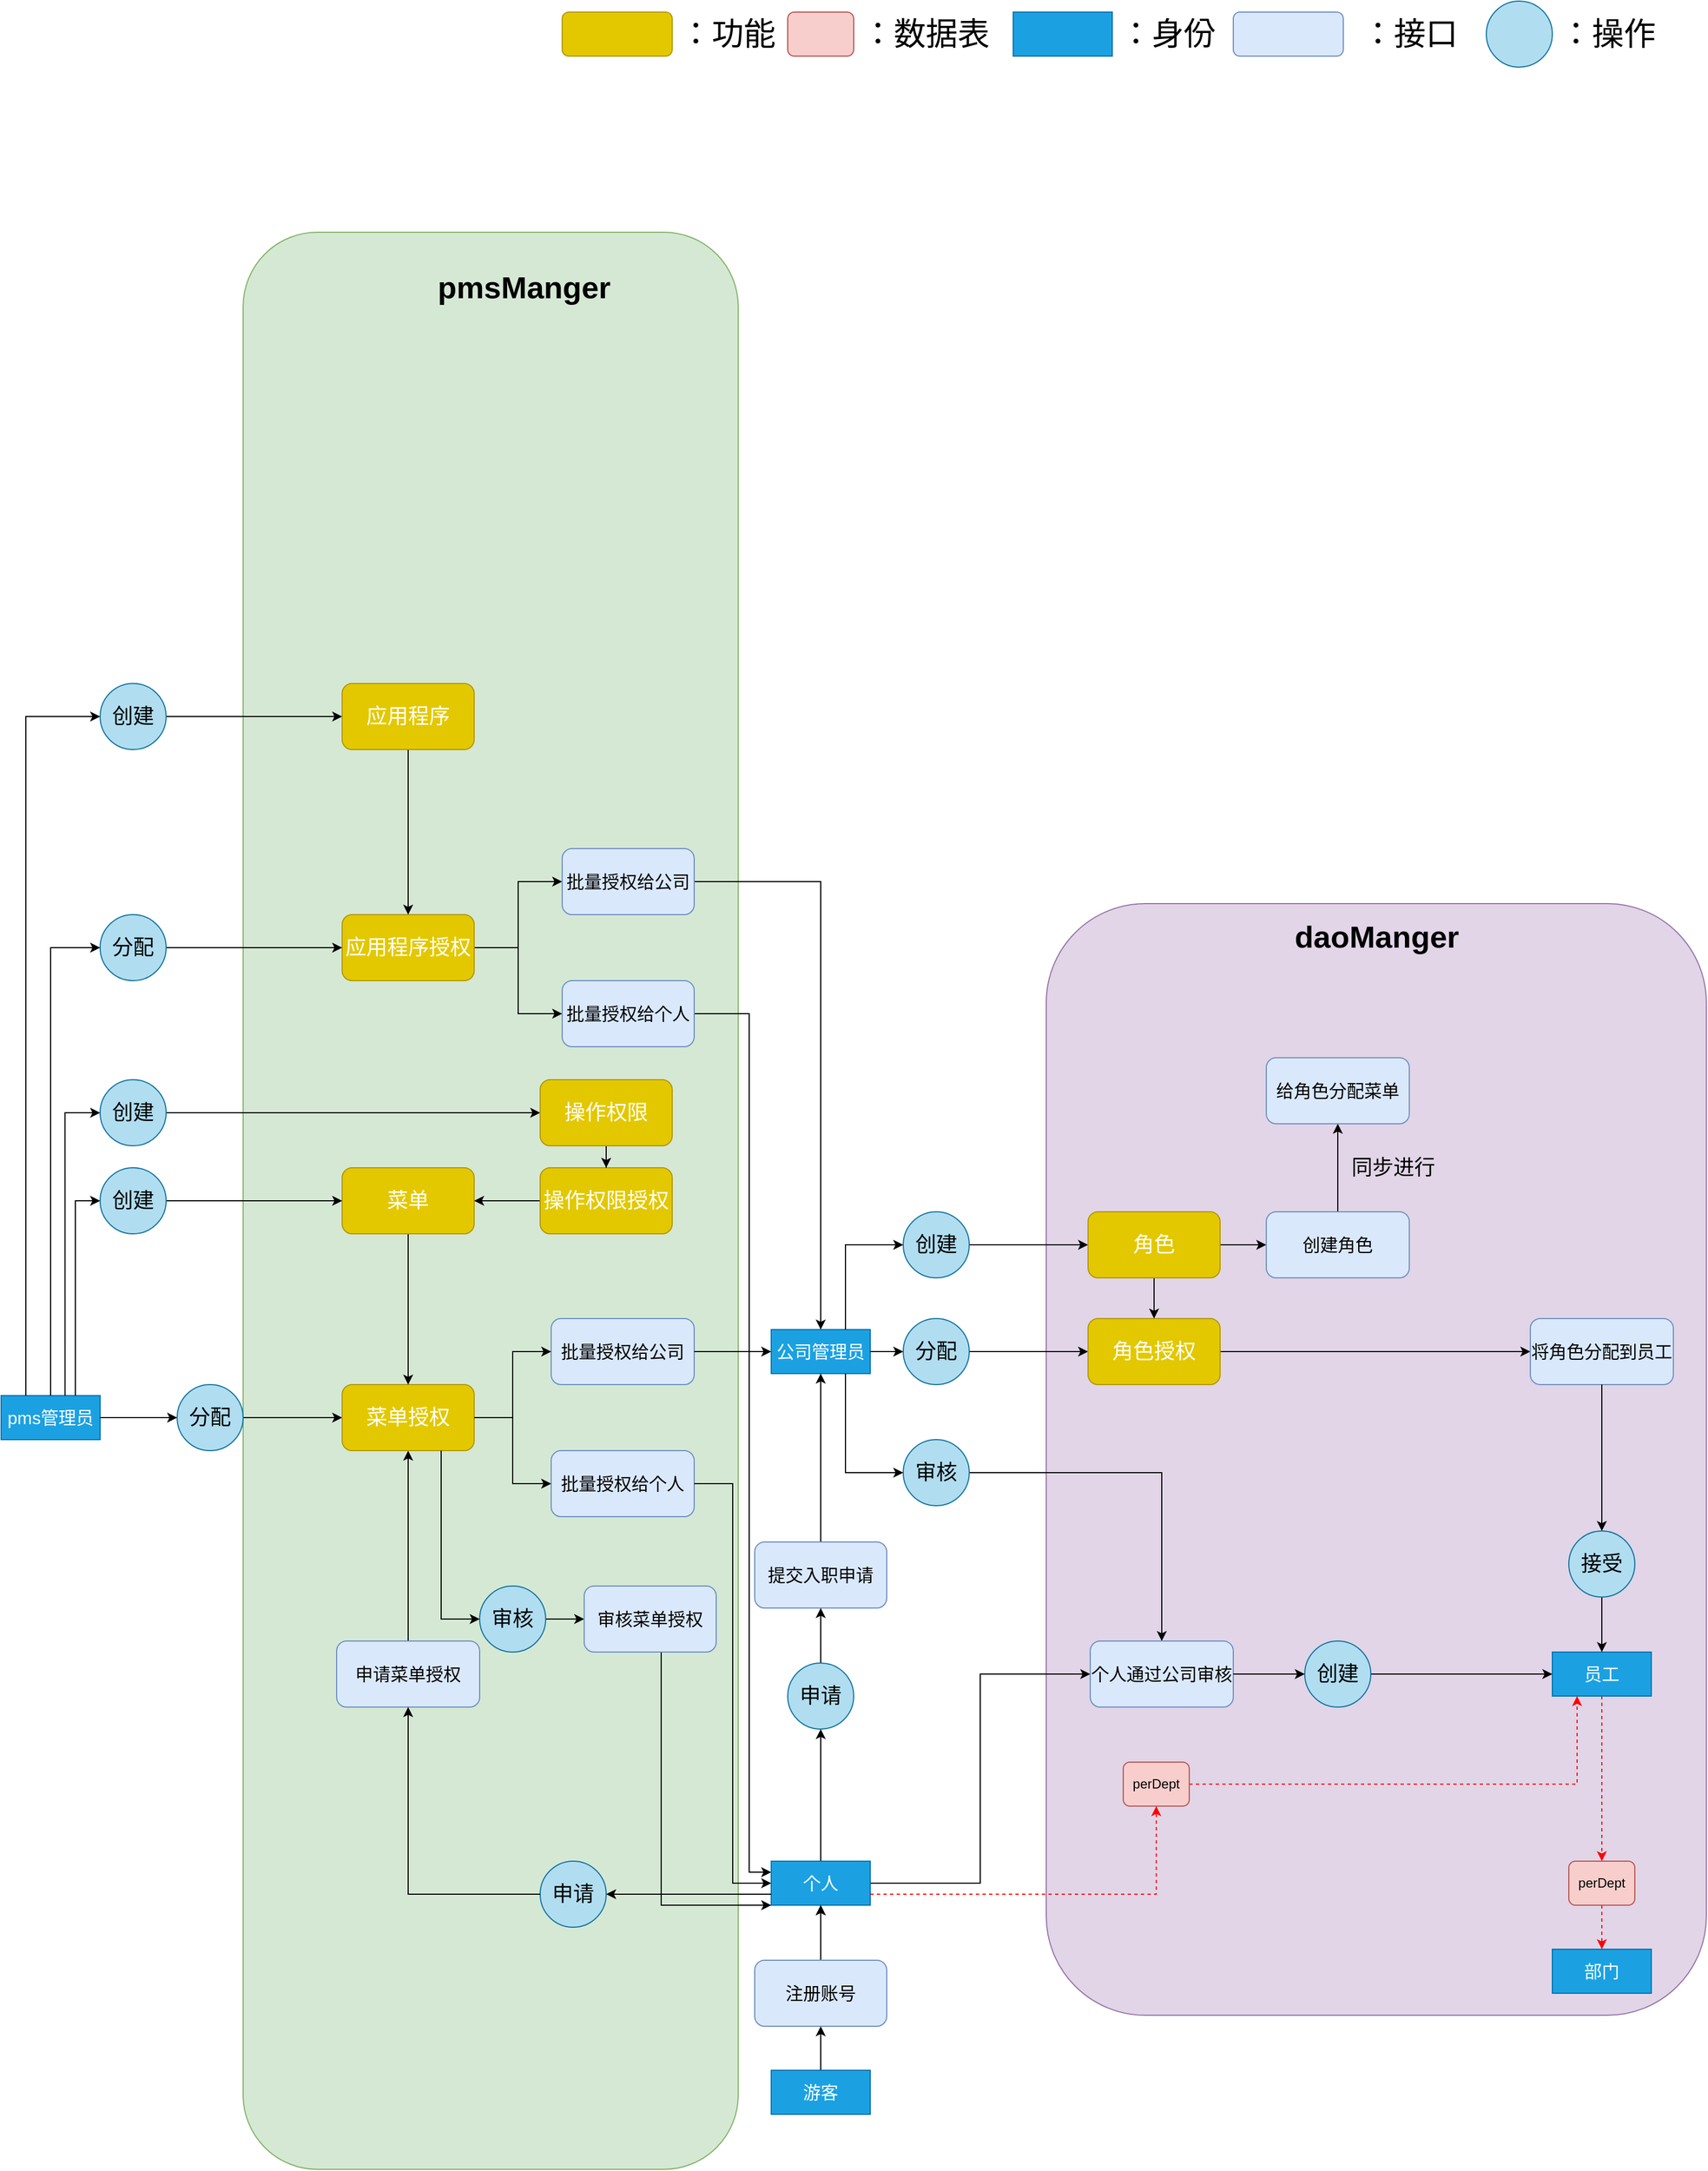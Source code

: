 <mxfile version="13.10.4" type="github">
  <diagram id="_MdPJXMUM5btHRQAGYGh" name="Page-1">
    <mxGraphModel dx="2031" dy="1089" grid="1" gridSize="10" guides="1" tooltips="1" connect="1" arrows="1" fold="1" page="1" pageScale="1" pageWidth="827" pageHeight="1169" math="0" shadow="0">
      <root>
        <mxCell id="0" />
        <mxCell id="1" parent="0" />
        <mxCell id="DmcnZ55ONcvd7yemU4Nu-13" value="" style="rounded=1;whiteSpace=wrap;html=1;fillColor=#d5e8d4;strokeColor=#82b366;" parent="1" vertex="1">
          <mxGeometry x="330" y="240" width="450" height="1760" as="geometry" />
        </mxCell>
        <mxCell id="DmcnZ55ONcvd7yemU4Nu-20" value="" style="rounded=1;whiteSpace=wrap;html=1;fillColor=#e1d5e7;strokeColor=#9673a6;" parent="1" vertex="1">
          <mxGeometry x="1060" y="850" width="600" height="1010" as="geometry" />
        </mxCell>
        <mxCell id="DmcnZ55ONcvd7yemU4Nu-29" style="edgeStyle=orthogonalEdgeStyle;rounded=0;orthogonalLoop=1;jettySize=auto;html=1;entryX=0;entryY=0.5;entryDx=0;entryDy=0;" parent="1" source="uad5UDjP6NRfQoBp32tB-98" target="uad5UDjP6NRfQoBp32tB-67" edge="1">
          <mxGeometry relative="1" as="geometry">
            <mxPoint x="1020" y="1257" as="targetPoint" />
          </mxGeometry>
        </mxCell>
        <mxCell id="uad5UDjP6NRfQoBp32tB-9" style="edgeStyle=orthogonalEdgeStyle;rounded=0;orthogonalLoop=1;jettySize=auto;html=1;entryX=0.5;entryY=0;entryDx=0;entryDy=0;exitX=1;exitY=0.5;exitDx=0;exitDy=0;" parent="1" source="uad5UDjP6NRfQoBp32tB-88" target="uad5UDjP6NRfQoBp32tB-8" edge="1">
          <mxGeometry relative="1" as="geometry">
            <mxPoint x="1030" y="1430" as="sourcePoint" />
            <Array as="points">
              <mxPoint x="1165" y="1367" />
            </Array>
          </mxGeometry>
        </mxCell>
        <mxCell id="uad5UDjP6NRfQoBp32tB-95" style="edgeStyle=orthogonalEdgeStyle;rounded=0;orthogonalLoop=1;jettySize=auto;html=1;entryX=0;entryY=0.5;entryDx=0;entryDy=0;strokeColor=#000000;strokeWidth=1;exitX=1;exitY=0.5;exitDx=0;exitDy=0;" parent="1" source="uad5UDjP6NRfQoBp32tB-96" target="uad5UDjP6NRfQoBp32tB-94" edge="1">
          <mxGeometry relative="1" as="geometry" />
        </mxCell>
        <mxCell id="DmcnZ55ONcvd7yemU4Nu-24" value="&lt;font style=&quot;font-size: 16px&quot;&gt;公司管理员&lt;/font&gt;" style="rounded=0;whiteSpace=wrap;html=1;fillColor=#1ba1e2;strokeColor=#006EAF;fontColor=#ffffff;" parent="1" vertex="1">
          <mxGeometry x="810" y="1237" width="90" height="40" as="geometry" />
        </mxCell>
        <mxCell id="DmcnZ55ONcvd7yemU4Nu-33" style="edgeStyle=orthogonalEdgeStyle;rounded=0;orthogonalLoop=1;jettySize=auto;html=1;entryX=0;entryY=0.5;entryDx=0;entryDy=0;" parent="1" source="DmcnZ55ONcvd7yemU4Nu-30" target="DmcnZ55ONcvd7yemU4Nu-31" edge="1">
          <mxGeometry relative="1" as="geometry" />
        </mxCell>
        <mxCell id="DmcnZ55ONcvd7yemU4Nu-34" style="edgeStyle=orthogonalEdgeStyle;rounded=0;orthogonalLoop=1;jettySize=auto;html=1;entryX=0;entryY=0.5;entryDx=0;entryDy=0;" parent="1" source="DmcnZ55ONcvd7yemU4Nu-30" target="DmcnZ55ONcvd7yemU4Nu-32" edge="1">
          <mxGeometry relative="1" as="geometry" />
        </mxCell>
        <mxCell id="DmcnZ55ONcvd7yemU4Nu-30" value="&lt;font style=&quot;font-size: 19px&quot;&gt;应用程序授权&lt;/font&gt;" style="rounded=1;whiteSpace=wrap;html=1;fillColor=#e3c800;strokeColor=#B09500;fontColor=#ffffff;" parent="1" vertex="1">
          <mxGeometry x="420" y="860" width="120" height="60" as="geometry" />
        </mxCell>
        <mxCell id="DmcnZ55ONcvd7yemU4Nu-36" style="edgeStyle=orthogonalEdgeStyle;rounded=0;orthogonalLoop=1;jettySize=auto;html=1;" parent="1" source="DmcnZ55ONcvd7yemU4Nu-31" target="DmcnZ55ONcvd7yemU4Nu-24" edge="1">
          <mxGeometry relative="1" as="geometry" />
        </mxCell>
        <mxCell id="DmcnZ55ONcvd7yemU4Nu-31" value="&lt;font style=&quot;font-size: 16px&quot;&gt;批量授权给公司&lt;/font&gt;" style="rounded=1;whiteSpace=wrap;html=1;fillColor=#dae8fc;strokeColor=#6c8ebf;" parent="1" vertex="1">
          <mxGeometry x="620" y="800" width="120" height="60" as="geometry" />
        </mxCell>
        <mxCell id="uad5UDjP6NRfQoBp32tB-23" style="edgeStyle=orthogonalEdgeStyle;rounded=0;orthogonalLoop=1;jettySize=auto;html=1;entryX=0;entryY=0.25;entryDx=0;entryDy=0;" parent="1" source="DmcnZ55ONcvd7yemU4Nu-32" target="DmcnZ55ONcvd7yemU4Nu-38" edge="1">
          <mxGeometry relative="1" as="geometry">
            <Array as="points">
              <mxPoint x="790" y="950" />
              <mxPoint x="790" y="1730" />
            </Array>
          </mxGeometry>
        </mxCell>
        <mxCell id="DmcnZ55ONcvd7yemU4Nu-32" value="&lt;font style=&quot;font-size: 16px&quot;&gt;批量授权给个人&lt;/font&gt;" style="rounded=1;whiteSpace=wrap;html=1;fillColor=#dae8fc;strokeColor=#6c8ebf;" parent="1" vertex="1">
          <mxGeometry x="620" y="920" width="120" height="60" as="geometry" />
        </mxCell>
        <mxCell id="DmcnZ55ONcvd7yemU4Nu-41" style="edgeStyle=orthogonalEdgeStyle;rounded=0;orthogonalLoop=1;jettySize=auto;html=1;entryX=0.5;entryY=1;entryDx=0;entryDy=0;" parent="1" source="DmcnZ55ONcvd7yemU4Nu-38" target="uad5UDjP6NRfQoBp32tB-85" edge="1">
          <mxGeometry relative="1" as="geometry" />
        </mxCell>
        <mxCell id="uad5UDjP6NRfQoBp32tB-5" style="edgeStyle=orthogonalEdgeStyle;rounded=0;orthogonalLoop=1;jettySize=auto;html=1;entryX=0;entryY=0.5;entryDx=0;entryDy=0;" parent="1" source="DmcnZ55ONcvd7yemU4Nu-38" target="uad5UDjP6NRfQoBp32tB-8" edge="1">
          <mxGeometry relative="1" as="geometry">
            <mxPoint x="1000.0" y="1640" as="targetPoint" />
          </mxGeometry>
        </mxCell>
        <mxCell id="uad5UDjP6NRfQoBp32tB-19" style="edgeStyle=orthogonalEdgeStyle;rounded=0;orthogonalLoop=1;jettySize=auto;html=1;strokeColor=#FF0000;entryX=0.25;entryY=1;entryDx=0;entryDy=0;dashed=1;" parent="1" source="uad5UDjP6NRfQoBp32tB-18" target="DmcnZ55ONcvd7yemU4Nu-43" edge="1">
          <mxGeometry relative="1" as="geometry">
            <Array as="points">
              <mxPoint x="1543" y="1650" />
            </Array>
          </mxGeometry>
        </mxCell>
        <mxCell id="MA6erzZApKxftKBtgA_D-1" style="edgeStyle=orthogonalEdgeStyle;rounded=0;orthogonalLoop=1;jettySize=auto;html=1;exitX=0.5;exitY=0;exitDx=0;exitDy=0;strokeColor=#000000;strokeWidth=1;entryX=0.5;entryY=1;entryDx=0;entryDy=0;" edge="1" parent="1" source="MA6erzZApKxftKBtgA_D-5" target="DmcnZ55ONcvd7yemU4Nu-1">
          <mxGeometry relative="1" as="geometry">
            <mxPoint x="470" y="1740" as="targetPoint" />
          </mxGeometry>
        </mxCell>
        <mxCell id="DmcnZ55ONcvd7yemU4Nu-38" value="&lt;font style=&quot;font-size: 16px&quot;&gt;个人&lt;/font&gt;" style="rounded=0;whiteSpace=wrap;html=1;fillColor=#1ba1e2;strokeColor=#006EAF;fontColor=#ffffff;" parent="1" vertex="1">
          <mxGeometry x="810" y="1720" width="90" height="40" as="geometry" />
        </mxCell>
        <mxCell id="DmcnZ55ONcvd7yemU4Nu-42" style="edgeStyle=orthogonalEdgeStyle;rounded=0;orthogonalLoop=1;jettySize=auto;html=1;entryX=0.5;entryY=1;entryDx=0;entryDy=0;" parent="1" source="DmcnZ55ONcvd7yemU4Nu-40" target="DmcnZ55ONcvd7yemU4Nu-24" edge="1">
          <mxGeometry relative="1" as="geometry" />
        </mxCell>
        <mxCell id="DmcnZ55ONcvd7yemU4Nu-40" value="&lt;font style=&quot;font-size: 16px&quot;&gt;提交入职申请&lt;/font&gt;" style="rounded=1;whiteSpace=wrap;html=1;fillColor=#dae8fc;strokeColor=#6c8ebf;" parent="1" vertex="1">
          <mxGeometry x="795" y="1430" width="120" height="60" as="geometry" />
        </mxCell>
        <mxCell id="uad5UDjP6NRfQoBp32tB-15" style="edgeStyle=orthogonalEdgeStyle;rounded=0;orthogonalLoop=1;jettySize=auto;html=1;strokeColor=#FF0000;entryX=0.5;entryY=0;entryDx=0;entryDy=0;dashed=1;" parent="1" source="DmcnZ55ONcvd7yemU4Nu-43" target="uad5UDjP6NRfQoBp32tB-17" edge="1">
          <mxGeometry relative="1" as="geometry">
            <mxPoint x="1355" y="1710" as="targetPoint" />
          </mxGeometry>
        </mxCell>
        <mxCell id="DmcnZ55ONcvd7yemU4Nu-43" value="&lt;font style=&quot;font-size: 16px&quot;&gt;员工&lt;/font&gt;" style="rounded=0;whiteSpace=wrap;html=1;fillColor=#1ba1e2;strokeColor=#006EAF;fontColor=#ffffff;" parent="1" vertex="1">
          <mxGeometry x="1520" y="1530" width="90" height="40" as="geometry" />
        </mxCell>
        <mxCell id="uad5UDjP6NRfQoBp32tB-2" style="edgeStyle=orthogonalEdgeStyle;rounded=0;orthogonalLoop=1;jettySize=auto;html=1;entryX=0;entryY=0.5;entryDx=0;entryDy=0;exitX=1;exitY=0.5;exitDx=0;exitDy=0;" parent="1" source="uad5UDjP6NRfQoBp32tB-60" target="DmcnZ55ONcvd7yemU4Nu-30" edge="1">
          <mxGeometry relative="1" as="geometry" />
        </mxCell>
        <mxCell id="uad5UDjP6NRfQoBp32tB-3" style="edgeStyle=orthogonalEdgeStyle;rounded=0;orthogonalLoop=1;jettySize=auto;html=1;entryX=0;entryY=0.5;entryDx=0;entryDy=0;" parent="1" source="uad5UDjP6NRfQoBp32tB-70" target="DmcnZ55ONcvd7yemU4Nu-1" edge="1">
          <mxGeometry relative="1" as="geometry" />
        </mxCell>
        <mxCell id="uad5UDjP6NRfQoBp32tB-78" style="edgeStyle=orthogonalEdgeStyle;rounded=0;orthogonalLoop=1;jettySize=auto;html=1;exitX=1;exitY=0.5;exitDx=0;exitDy=0;entryX=0;entryY=0.5;entryDx=0;entryDy=0;strokeColor=#000000;strokeWidth=1;" parent="1" source="uad5UDjP6NRfQoBp32tB-82" target="uad5UDjP6NRfQoBp32tB-57" edge="1">
          <mxGeometry relative="1" as="geometry" />
        </mxCell>
        <mxCell id="uad5UDjP6NRfQoBp32tB-1" value="&lt;span style=&quot;font-size: 16px&quot;&gt;pms管理员&lt;/span&gt;" style="rounded=0;whiteSpace=wrap;html=1;fillColor=#1ba1e2;strokeColor=#006EAF;fontColor=#ffffff;" parent="1" vertex="1">
          <mxGeometry x="110" y="1297" width="90" height="40" as="geometry" />
        </mxCell>
        <mxCell id="uad5UDjP6NRfQoBp32tB-10" style="edgeStyle=orthogonalEdgeStyle;rounded=0;orthogonalLoop=1;jettySize=auto;html=1;entryX=0;entryY=0.5;entryDx=0;entryDy=0;" parent="1" source="uad5UDjP6NRfQoBp32tB-103" target="DmcnZ55ONcvd7yemU4Nu-43" edge="1">
          <mxGeometry relative="1" as="geometry" />
        </mxCell>
        <mxCell id="uad5UDjP6NRfQoBp32tB-8" value="&lt;font style=&quot;font-size: 16px&quot;&gt;个人通过公司审核&lt;/font&gt;" style="rounded=1;whiteSpace=wrap;html=1;fillColor=#dae8fc;strokeColor=#6c8ebf;" parent="1" vertex="1">
          <mxGeometry x="1100" y="1520" width="130" height="60" as="geometry" />
        </mxCell>
        <mxCell id="DmcnZ55ONcvd7yemU4Nu-17" value="&lt;font style=&quot;font-size: 19px&quot;&gt;同步进行&lt;/font&gt;" style="text;html=1;align=center;verticalAlign=middle;resizable=0;points=[];autosize=1;" parent="1" vertex="1">
          <mxGeometry x="1330" y="1080" width="90" height="20" as="geometry" />
        </mxCell>
        <mxCell id="uad5UDjP6NRfQoBp32tB-12" value="&lt;font style=&quot;font-size: 16px&quot;&gt;部门&lt;/font&gt;" style="rounded=0;whiteSpace=wrap;html=1;fillColor=#1ba1e2;strokeColor=#006EAF;fontColor=#ffffff;" parent="1" vertex="1">
          <mxGeometry x="1520" y="1800" width="90" height="40" as="geometry" />
        </mxCell>
        <mxCell id="uad5UDjP6NRfQoBp32tB-44" style="edgeStyle=orthogonalEdgeStyle;rounded=0;orthogonalLoop=1;jettySize=auto;html=1;exitX=0.5;exitY=1;exitDx=0;exitDy=0;strokeWidth=1;strokeColor=#FF0000;dashed=1;" parent="1" source="uad5UDjP6NRfQoBp32tB-17" target="uad5UDjP6NRfQoBp32tB-12" edge="1">
          <mxGeometry relative="1" as="geometry" />
        </mxCell>
        <mxCell id="uad5UDjP6NRfQoBp32tB-17" value="perDept" style="rounded=1;whiteSpace=wrap;html=1;fillColor=#f8cecc;strokeColor=#b85450;" parent="1" vertex="1">
          <mxGeometry x="1535" y="1720" width="60" height="40" as="geometry" />
        </mxCell>
        <mxCell id="MA6erzZApKxftKBtgA_D-7" style="edgeStyle=orthogonalEdgeStyle;rounded=0;orthogonalLoop=1;jettySize=auto;html=1;exitX=0.5;exitY=1;exitDx=0;exitDy=0;strokeColor=#000000;strokeWidth=1;entryX=0;entryY=1;entryDx=0;entryDy=0;" edge="1" parent="1" source="MA6erzZApKxftKBtgA_D-11" target="DmcnZ55ONcvd7yemU4Nu-38">
          <mxGeometry relative="1" as="geometry">
            <mxPoint x="810" y="1750" as="targetPoint" />
            <Array as="points">
              <mxPoint x="650" y="1530" />
              <mxPoint x="650" y="1500" />
              <mxPoint x="710" y="1500" />
              <mxPoint x="710" y="1760" />
            </Array>
          </mxGeometry>
        </mxCell>
        <mxCell id="DmcnZ55ONcvd7yemU4Nu-1" value="&lt;font style=&quot;font-size: 19px&quot;&gt;菜单授权&lt;/font&gt;" style="rounded=1;whiteSpace=wrap;html=1;fillColor=#e3c800;strokeColor=#B09500;fontColor=#ffffff;" parent="1" vertex="1">
          <mxGeometry x="420" y="1287" width="120" height="60" as="geometry" />
        </mxCell>
        <mxCell id="DmcnZ55ONcvd7yemU4Nu-5" value="&lt;font style=&quot;font-size: 16px&quot;&gt;批量授权给公司&lt;/font&gt;" style="rounded=1;whiteSpace=wrap;html=1;fillColor=#dae8fc;strokeColor=#6c8ebf;" parent="1" vertex="1">
          <mxGeometry x="610" y="1227" width="130" height="60" as="geometry" />
        </mxCell>
        <mxCell id="DmcnZ55ONcvd7yemU4Nu-9" style="edgeStyle=orthogonalEdgeStyle;rounded=0;orthogonalLoop=1;jettySize=auto;html=1;entryX=0;entryY=0.5;entryDx=0;entryDy=0;" parent="1" source="DmcnZ55ONcvd7yemU4Nu-1" target="DmcnZ55ONcvd7yemU4Nu-5" edge="1">
          <mxGeometry x="410" y="1177" as="geometry" />
        </mxCell>
        <mxCell id="DmcnZ55ONcvd7yemU4Nu-8" value="&lt;font style=&quot;font-size: 16px&quot;&gt;批量授权给个人&lt;/font&gt;" style="rounded=1;whiteSpace=wrap;html=1;fillColor=#dae8fc;strokeColor=#6c8ebf;" parent="1" vertex="1">
          <mxGeometry x="610" y="1347" width="130" height="60" as="geometry" />
        </mxCell>
        <mxCell id="DmcnZ55ONcvd7yemU4Nu-10" style="edgeStyle=orthogonalEdgeStyle;rounded=0;orthogonalLoop=1;jettySize=auto;html=1;entryX=0;entryY=0.5;entryDx=0;entryDy=0;" parent="1" source="DmcnZ55ONcvd7yemU4Nu-1" target="DmcnZ55ONcvd7yemU4Nu-8" edge="1">
          <mxGeometry x="410" y="1177" as="geometry" />
        </mxCell>
        <mxCell id="DmcnZ55ONcvd7yemU4Nu-14" value="&lt;b&gt;&lt;font style=&quot;font-size: 28px&quot;&gt;pmsManger&lt;/font&gt;&lt;/b&gt;" style="text;html=1;align=center;verticalAlign=middle;resizable=0;points=[];autosize=1;" parent="1" vertex="1">
          <mxGeometry x="500" y="280" width="170" height="20" as="geometry" />
        </mxCell>
        <mxCell id="DmcnZ55ONcvd7yemU4Nu-39" style="edgeStyle=orthogonalEdgeStyle;rounded=0;orthogonalLoop=1;jettySize=auto;html=1;entryX=0;entryY=0.5;entryDx=0;entryDy=0;" parent="1" source="DmcnZ55ONcvd7yemU4Nu-8" target="DmcnZ55ONcvd7yemU4Nu-38" edge="1">
          <mxGeometry relative="1" as="geometry" />
        </mxCell>
        <mxCell id="DmcnZ55ONcvd7yemU4Nu-28" style="edgeStyle=orthogonalEdgeStyle;rounded=0;orthogonalLoop=1;jettySize=auto;html=1;entryX=0;entryY=0.5;entryDx=0;entryDy=0;" parent="1" source="DmcnZ55ONcvd7yemU4Nu-5" target="DmcnZ55ONcvd7yemU4Nu-24" edge="1">
          <mxGeometry relative="1" as="geometry" />
        </mxCell>
        <mxCell id="uad5UDjP6NRfQoBp32tB-26" value="" style="edgeStyle=orthogonalEdgeStyle;rounded=0;orthogonalLoop=1;jettySize=auto;html=1;" parent="1" source="uad5UDjP6NRfQoBp32tB-24" target="uad5UDjP6NRfQoBp32tB-25" edge="1">
          <mxGeometry relative="1" as="geometry" />
        </mxCell>
        <mxCell id="uad5UDjP6NRfQoBp32tB-24" value="&lt;font style=&quot;font-size: 16px&quot;&gt;游客&lt;/font&gt;" style="rounded=0;whiteSpace=wrap;html=1;fillColor=#1ba1e2;strokeColor=#006EAF;fontColor=#ffffff;" parent="1" vertex="1">
          <mxGeometry x="810" y="1910" width="90" height="40" as="geometry" />
        </mxCell>
        <mxCell id="uad5UDjP6NRfQoBp32tB-27" value="" style="edgeStyle=orthogonalEdgeStyle;rounded=0;orthogonalLoop=1;jettySize=auto;html=1;" parent="1" source="uad5UDjP6NRfQoBp32tB-25" target="DmcnZ55ONcvd7yemU4Nu-38" edge="1">
          <mxGeometry relative="1" as="geometry" />
        </mxCell>
        <mxCell id="uad5UDjP6NRfQoBp32tB-108" value="" style="edgeStyle=orthogonalEdgeStyle;rounded=0;orthogonalLoop=1;jettySize=auto;html=1;strokeColor=#000000;strokeWidth=1;" parent="1" source="uad5UDjP6NRfQoBp32tB-25" target="DmcnZ55ONcvd7yemU4Nu-38" edge="1">
          <mxGeometry relative="1" as="geometry" />
        </mxCell>
        <mxCell id="uad5UDjP6NRfQoBp32tB-25" value="&lt;font style=&quot;font-size: 16px&quot;&gt;注册账号&lt;/font&gt;" style="rounded=1;whiteSpace=wrap;html=1;fillColor=#dae8fc;strokeColor=#6c8ebf;" parent="1" vertex="1">
          <mxGeometry x="795" y="1810" width="120" height="60" as="geometry" />
        </mxCell>
        <mxCell id="uad5UDjP6NRfQoBp32tB-18" value="perDept" style="rounded=1;whiteSpace=wrap;html=1;fillColor=#f8cecc;strokeColor=#b85450;" parent="1" vertex="1">
          <mxGeometry x="1130" y="1630" width="60" height="40" as="geometry" />
        </mxCell>
        <mxCell id="uad5UDjP6NRfQoBp32tB-30" style="edgeStyle=orthogonalEdgeStyle;rounded=0;orthogonalLoop=1;jettySize=auto;html=1;exitX=1;exitY=0.75;exitDx=0;exitDy=0;strokeColor=#FF0000;dashed=1;" parent="1" source="DmcnZ55ONcvd7yemU4Nu-38" target="uad5UDjP6NRfQoBp32tB-18" edge="1">
          <mxGeometry relative="1" as="geometry">
            <mxPoint x="900.0" y="1650" as="sourcePoint" />
            <mxPoint x="1270.0" y="1650" as="targetPoint" />
            <Array as="points" />
          </mxGeometry>
        </mxCell>
        <mxCell id="uad5UDjP6NRfQoBp32tB-46" value="" style="rounded=0;whiteSpace=wrap;html=1;fillColor=#1ba1e2;strokeColor=#006EAF;fontColor=#ffffff;" parent="1" vertex="1">
          <mxGeometry x="1030" y="40" width="90" height="40" as="geometry" />
        </mxCell>
        <mxCell id="uad5UDjP6NRfQoBp32tB-47" value="&lt;font style=&quot;font-size: 29px&quot;&gt;：身份&lt;/font&gt;" style="text;html=1;align=center;verticalAlign=middle;resizable=0;points=[];autosize=1;" parent="1" vertex="1">
          <mxGeometry x="1120" y="45" width="100" height="30" as="geometry" />
        </mxCell>
        <mxCell id="uad5UDjP6NRfQoBp32tB-48" value="" style="rounded=1;whiteSpace=wrap;html=1;fillColor=#dae8fc;strokeColor=#6c8ebf;" parent="1" vertex="1">
          <mxGeometry x="1230" y="40" width="100" height="40" as="geometry" />
        </mxCell>
        <mxCell id="uad5UDjP6NRfQoBp32tB-50" value="&lt;font style=&quot;font-size: 29px&quot;&gt;：接口&lt;/font&gt;" style="text;html=1;align=center;verticalAlign=middle;resizable=0;points=[];autosize=1;" parent="1" vertex="1">
          <mxGeometry x="1340" y="45" width="100" height="30" as="geometry" />
        </mxCell>
        <mxCell id="uad5UDjP6NRfQoBp32tB-52" value="" style="rounded=1;whiteSpace=wrap;html=1;fillColor=#f8cecc;strokeColor=#b85450;" parent="1" vertex="1">
          <mxGeometry x="825" y="40" width="60" height="40" as="geometry" />
        </mxCell>
        <mxCell id="uad5UDjP6NRfQoBp32tB-54" value="&lt;font style=&quot;font-size: 29px&quot;&gt;：数据表&lt;/font&gt;" style="text;html=1;align=center;verticalAlign=middle;resizable=0;points=[];autosize=1;" parent="1" vertex="1">
          <mxGeometry x="885" y="45" width="130" height="30" as="geometry" />
        </mxCell>
        <mxCell id="uad5UDjP6NRfQoBp32tB-55" value="" style="rounded=1;whiteSpace=wrap;html=1;fillColor=#e3c800;strokeColor=#B09500;fontColor=#ffffff;" parent="1" vertex="1">
          <mxGeometry x="620" y="40" width="100" height="40" as="geometry" />
        </mxCell>
        <mxCell id="uad5UDjP6NRfQoBp32tB-56" value="&lt;font style=&quot;font-size: 29px&quot;&gt;：功能&lt;/font&gt;" style="text;html=1;align=center;verticalAlign=middle;resizable=0;points=[];autosize=1;" parent="1" vertex="1">
          <mxGeometry x="720" y="45" width="100" height="30" as="geometry" />
        </mxCell>
        <mxCell id="MA6erzZApKxftKBtgA_D-17" style="edgeStyle=orthogonalEdgeStyle;rounded=0;orthogonalLoop=1;jettySize=auto;html=1;strokeColor=#000000;strokeWidth=1;" edge="1" parent="1" source="uad5UDjP6NRfQoBp32tB-57" target="DmcnZ55ONcvd7yemU4Nu-30">
          <mxGeometry relative="1" as="geometry" />
        </mxCell>
        <mxCell id="uad5UDjP6NRfQoBp32tB-57" value="&lt;font style=&quot;font-size: 19px&quot;&gt;应用程序&lt;/font&gt;" style="rounded=1;whiteSpace=wrap;html=1;fillColor=#e3c800;strokeColor=#B09500;fontColor=#ffffff;" parent="1" vertex="1">
          <mxGeometry x="420" y="650" width="120" height="60" as="geometry" />
        </mxCell>
        <mxCell id="uad5UDjP6NRfQoBp32tB-61" value="&lt;font style=&quot;font-size: 29px&quot;&gt;：操作&lt;/font&gt;" style="text;html=1;align=center;verticalAlign=middle;resizable=0;points=[];autosize=1;" parent="1" vertex="1">
          <mxGeometry x="1520" y="45" width="100" height="30" as="geometry" />
        </mxCell>
        <mxCell id="MA6erzZApKxftKBtgA_D-14" style="edgeStyle=orthogonalEdgeStyle;rounded=0;orthogonalLoop=1;jettySize=auto;html=1;entryX=0.5;entryY=0;entryDx=0;entryDy=0;strokeColor=#000000;strokeWidth=1;" edge="1" parent="1" source="uad5UDjP6NRfQoBp32tB-66" target="DmcnZ55ONcvd7yemU4Nu-1">
          <mxGeometry relative="1" as="geometry" />
        </mxCell>
        <mxCell id="MA6erzZApKxftKBtgA_D-25" style="edgeStyle=orthogonalEdgeStyle;rounded=0;orthogonalLoop=1;jettySize=auto;html=1;exitX=1;exitY=0.5;exitDx=0;exitDy=0;entryX=0;entryY=0.5;entryDx=0;entryDy=0;strokeColor=#000000;strokeWidth=1;" edge="1" parent="1" source="MA6erzZApKxftKBtgA_D-27" target="MA6erzZApKxftKBtgA_D-24">
          <mxGeometry relative="1" as="geometry" />
        </mxCell>
        <mxCell id="uad5UDjP6NRfQoBp32tB-66" value="&lt;font style=&quot;font-size: 19px&quot;&gt;菜单&lt;/font&gt;" style="rounded=1;whiteSpace=wrap;html=1;fillColor=#e3c800;strokeColor=#B09500;fontColor=#ffffff;" parent="1" vertex="1">
          <mxGeometry x="420" y="1090" width="120" height="60" as="geometry" />
        </mxCell>
        <mxCell id="uad5UDjP6NRfQoBp32tB-102" style="edgeStyle=orthogonalEdgeStyle;rounded=0;orthogonalLoop=1;jettySize=auto;html=1;entryX=0;entryY=0.5;entryDx=0;entryDy=0;strokeColor=#000000;strokeWidth=1;" parent="1" source="uad5UDjP6NRfQoBp32tB-67" target="DmcnZ55ONcvd7yemU4Nu-19" edge="1">
          <mxGeometry relative="1" as="geometry" />
        </mxCell>
        <mxCell id="uad5UDjP6NRfQoBp32tB-67" value="&lt;font style=&quot;font-size: 19px&quot;&gt;角色授权&lt;/font&gt;" style="rounded=1;whiteSpace=wrap;html=1;fillColor=#e3c800;strokeColor=#B09500;fontColor=#ffffff;" parent="1" vertex="1">
          <mxGeometry x="1098" y="1227" width="120" height="60" as="geometry" />
        </mxCell>
        <mxCell id="uad5UDjP6NRfQoBp32tB-60" value="&lt;font style=&quot;font-size: 19px&quot;&gt;分配&lt;/font&gt;" style="ellipse;whiteSpace=wrap;html=1;aspect=fixed;fillColor=#b1ddf0;strokeColor=#10739e;" parent="1" vertex="1">
          <mxGeometry x="200" y="860" width="60" height="60" as="geometry" />
        </mxCell>
        <mxCell id="uad5UDjP6NRfQoBp32tB-68" style="edgeStyle=orthogonalEdgeStyle;rounded=0;orthogonalLoop=1;jettySize=auto;html=1;entryX=0;entryY=0.5;entryDx=0;entryDy=0;exitX=0.5;exitY=0;exitDx=0;exitDy=0;" parent="1" source="uad5UDjP6NRfQoBp32tB-1" target="uad5UDjP6NRfQoBp32tB-60" edge="1">
          <mxGeometry relative="1" as="geometry">
            <mxPoint x="200" y="1307" as="sourcePoint" />
            <mxPoint x="420" y="890" as="targetPoint" />
          </mxGeometry>
        </mxCell>
        <mxCell id="uad5UDjP6NRfQoBp32tB-70" value="&lt;font style=&quot;font-size: 19px&quot;&gt;分配&lt;/font&gt;" style="ellipse;whiteSpace=wrap;html=1;aspect=fixed;fillColor=#b1ddf0;strokeColor=#10739e;" parent="1" vertex="1">
          <mxGeometry x="270" y="1287" width="60" height="60" as="geometry" />
        </mxCell>
        <mxCell id="uad5UDjP6NRfQoBp32tB-72" style="edgeStyle=orthogonalEdgeStyle;rounded=0;orthogonalLoop=1;jettySize=auto;html=1;entryX=0;entryY=0.5;entryDx=0;entryDy=0;" parent="1" source="uad5UDjP6NRfQoBp32tB-1" target="uad5UDjP6NRfQoBp32tB-70" edge="1">
          <mxGeometry relative="1" as="geometry">
            <mxPoint x="200" y="1317" as="sourcePoint" />
            <mxPoint x="420" y="1317" as="targetPoint" />
          </mxGeometry>
        </mxCell>
        <mxCell id="uad5UDjP6NRfQoBp32tB-77" style="edgeStyle=orthogonalEdgeStyle;rounded=0;orthogonalLoop=1;jettySize=auto;html=1;strokeWidth=1;exitX=1;exitY=0.5;exitDx=0;exitDy=0;entryX=0;entryY=0.5;entryDx=0;entryDy=0;" parent="1" source="uad5UDjP6NRfQoBp32tB-79" target="uad5UDjP6NRfQoBp32tB-66" edge="1">
          <mxGeometry relative="1" as="geometry">
            <mxPoint x="155" y="1297" as="sourcePoint" />
            <mxPoint x="155" y="630" as="targetPoint" />
            <Array as="points" />
          </mxGeometry>
        </mxCell>
        <mxCell id="uad5UDjP6NRfQoBp32tB-79" value="&lt;font style=&quot;font-size: 19px&quot;&gt;创建&lt;/font&gt;" style="ellipse;whiteSpace=wrap;html=1;aspect=fixed;fillColor=#b1ddf0;strokeColor=#10739e;" parent="1" vertex="1">
          <mxGeometry x="200" y="1090" width="60" height="60" as="geometry" />
        </mxCell>
        <mxCell id="uad5UDjP6NRfQoBp32tB-80" style="edgeStyle=orthogonalEdgeStyle;rounded=0;orthogonalLoop=1;jettySize=auto;html=1;strokeWidth=1;exitX=0.75;exitY=0;exitDx=0;exitDy=0;entryX=0;entryY=0.5;entryDx=0;entryDy=0;" parent="1" source="uad5UDjP6NRfQoBp32tB-1" target="uad5UDjP6NRfQoBp32tB-79" edge="1">
          <mxGeometry relative="1" as="geometry">
            <mxPoint x="155" y="1297" as="sourcePoint" />
            <mxPoint x="420" y="630" as="targetPoint" />
            <Array as="points" />
          </mxGeometry>
        </mxCell>
        <mxCell id="uad5UDjP6NRfQoBp32tB-82" value="&lt;font style=&quot;font-size: 19px&quot;&gt;创建&lt;/font&gt;" style="ellipse;whiteSpace=wrap;html=1;aspect=fixed;fillColor=#b1ddf0;strokeColor=#10739e;" parent="1" vertex="1">
          <mxGeometry x="200" y="650" width="60" height="60" as="geometry" />
        </mxCell>
        <mxCell id="uad5UDjP6NRfQoBp32tB-83" style="edgeStyle=orthogonalEdgeStyle;rounded=0;orthogonalLoop=1;jettySize=auto;html=1;exitX=0.25;exitY=0;exitDx=0;exitDy=0;strokeColor=#000000;strokeWidth=1;entryX=0;entryY=0.5;entryDx=0;entryDy=0;" parent="1" source="uad5UDjP6NRfQoBp32tB-1" target="uad5UDjP6NRfQoBp32tB-82" edge="1">
          <mxGeometry relative="1" as="geometry">
            <mxPoint x="132.5" y="1297" as="sourcePoint" />
            <mxPoint x="200" y="440" as="targetPoint" />
            <Array as="points">
              <mxPoint x="133" y="680" />
            </Array>
          </mxGeometry>
        </mxCell>
        <mxCell id="uad5UDjP6NRfQoBp32tB-86" style="edgeStyle=orthogonalEdgeStyle;rounded=0;orthogonalLoop=1;jettySize=auto;html=1;entryX=0.5;entryY=1;entryDx=0;entryDy=0;strokeColor=#000000;strokeWidth=1;" parent="1" source="uad5UDjP6NRfQoBp32tB-85" target="DmcnZ55ONcvd7yemU4Nu-40" edge="1">
          <mxGeometry relative="1" as="geometry" />
        </mxCell>
        <mxCell id="uad5UDjP6NRfQoBp32tB-85" value="&lt;font style=&quot;font-size: 19px&quot;&gt;申请&lt;/font&gt;" style="ellipse;whiteSpace=wrap;html=1;aspect=fixed;fillColor=#b1ddf0;strokeColor=#10739e;" parent="1" vertex="1">
          <mxGeometry x="825" y="1540" width="60" height="60" as="geometry" />
        </mxCell>
        <mxCell id="uad5UDjP6NRfQoBp32tB-88" value="&lt;font style=&quot;font-size: 19px&quot;&gt;审核&lt;/font&gt;" style="ellipse;whiteSpace=wrap;html=1;aspect=fixed;fillColor=#b1ddf0;strokeColor=#10739e;" parent="1" vertex="1">
          <mxGeometry x="930" y="1337" width="60" height="60" as="geometry" />
        </mxCell>
        <mxCell id="uad5UDjP6NRfQoBp32tB-89" style="edgeStyle=orthogonalEdgeStyle;rounded=0;orthogonalLoop=1;jettySize=auto;html=1;exitX=0.75;exitY=1;exitDx=0;exitDy=0;entryX=0;entryY=0.5;entryDx=0;entryDy=0;" parent="1" source="DmcnZ55ONcvd7yemU4Nu-24" target="uad5UDjP6NRfQoBp32tB-88" edge="1">
          <mxGeometry relative="1" as="geometry">
            <mxPoint x="877.5" y="1277" as="sourcePoint" />
            <mxPoint x="950" y="1390" as="targetPoint" />
            <Array as="points" />
          </mxGeometry>
        </mxCell>
        <mxCell id="uad5UDjP6NRfQoBp32tB-90" value="" style="ellipse;whiteSpace=wrap;html=1;aspect=fixed;fillColor=#b1ddf0;strokeColor=#10739e;" parent="1" vertex="1">
          <mxGeometry x="1460" y="30" width="60" height="60" as="geometry" />
        </mxCell>
        <mxCell id="uad5UDjP6NRfQoBp32tB-4" style="edgeStyle=orthogonalEdgeStyle;rounded=0;orthogonalLoop=1;jettySize=auto;html=1;entryX=0.5;entryY=0;entryDx=0;entryDy=0;exitX=0.5;exitY=1;exitDx=0;exitDy=0;" parent="1" source="uad5UDjP6NRfQoBp32tB-106" target="DmcnZ55ONcvd7yemU4Nu-43" edge="1">
          <mxGeometry relative="1" as="geometry">
            <mxPoint x="315.0" y="493" as="targetPoint" />
          </mxGeometry>
        </mxCell>
        <mxCell id="uad5UDjP6NRfQoBp32tB-100" style="edgeStyle=orthogonalEdgeStyle;rounded=0;orthogonalLoop=1;jettySize=auto;html=1;entryX=0;entryY=0.5;entryDx=0;entryDy=0;strokeColor=#000000;strokeWidth=1;" parent="1" source="uad5UDjP6NRfQoBp32tB-94" target="DmcnZ55ONcvd7yemU4Nu-12" edge="1">
          <mxGeometry relative="1" as="geometry" />
        </mxCell>
        <mxCell id="MA6erzZApKxftKBtgA_D-18" style="edgeStyle=orthogonalEdgeStyle;rounded=0;orthogonalLoop=1;jettySize=auto;html=1;entryX=0.5;entryY=0;entryDx=0;entryDy=0;strokeColor=#000000;strokeWidth=1;" edge="1" parent="1" source="uad5UDjP6NRfQoBp32tB-94" target="uad5UDjP6NRfQoBp32tB-67">
          <mxGeometry relative="1" as="geometry" />
        </mxCell>
        <mxCell id="uad5UDjP6NRfQoBp32tB-94" value="&lt;span style=&quot;font-size: 19px&quot;&gt;角色&lt;/span&gt;" style="rounded=1;whiteSpace=wrap;html=1;fillColor=#e3c800;strokeColor=#B09500;fontColor=#ffffff;" parent="1" vertex="1">
          <mxGeometry x="1098" y="1130" width="120" height="60" as="geometry" />
        </mxCell>
        <mxCell id="uad5UDjP6NRfQoBp32tB-96" value="&lt;font style=&quot;font-size: 19px&quot;&gt;创建&lt;/font&gt;" style="ellipse;whiteSpace=wrap;html=1;aspect=fixed;fillColor=#b1ddf0;strokeColor=#10739e;" parent="1" vertex="1">
          <mxGeometry x="930" y="1130" width="60" height="60" as="geometry" />
        </mxCell>
        <mxCell id="uad5UDjP6NRfQoBp32tB-97" style="edgeStyle=orthogonalEdgeStyle;rounded=0;orthogonalLoop=1;jettySize=auto;html=1;entryX=0;entryY=0.5;entryDx=0;entryDy=0;strokeColor=#000000;strokeWidth=1;exitX=0.75;exitY=0;exitDx=0;exitDy=0;" parent="1" source="DmcnZ55ONcvd7yemU4Nu-24" target="uad5UDjP6NRfQoBp32tB-96" edge="1">
          <mxGeometry relative="1" as="geometry">
            <mxPoint x="877.5" y="1237" as="sourcePoint" />
            <mxPoint x="1060" y="1160" as="targetPoint" />
          </mxGeometry>
        </mxCell>
        <mxCell id="uad5UDjP6NRfQoBp32tB-98" value="&lt;font style=&quot;font-size: 19px&quot;&gt;分配&lt;/font&gt;" style="ellipse;whiteSpace=wrap;html=1;aspect=fixed;fillColor=#b1ddf0;strokeColor=#10739e;" parent="1" vertex="1">
          <mxGeometry x="930" y="1227" width="60" height="60" as="geometry" />
        </mxCell>
        <mxCell id="uad5UDjP6NRfQoBp32tB-99" style="edgeStyle=orthogonalEdgeStyle;rounded=0;orthogonalLoop=1;jettySize=auto;html=1;entryX=0;entryY=0.5;entryDx=0;entryDy=0;" parent="1" source="DmcnZ55ONcvd7yemU4Nu-24" target="uad5UDjP6NRfQoBp32tB-98" edge="1">
          <mxGeometry relative="1" as="geometry">
            <mxPoint x="900" y="1257" as="sourcePoint" />
            <mxPoint x="1060" y="1257" as="targetPoint" />
          </mxGeometry>
        </mxCell>
        <mxCell id="uad5UDjP6NRfQoBp32tB-101" style="edgeStyle=orthogonalEdgeStyle;rounded=0;orthogonalLoop=1;jettySize=auto;html=1;entryX=0.5;entryY=1;entryDx=0;entryDy=0;strokeColor=#000000;strokeWidth=1;" parent="1" source="DmcnZ55ONcvd7yemU4Nu-12" target="DmcnZ55ONcvd7yemU4Nu-16" edge="1">
          <mxGeometry relative="1" as="geometry" />
        </mxCell>
        <mxCell id="DmcnZ55ONcvd7yemU4Nu-12" value="&lt;font style=&quot;font-size: 16px&quot;&gt;创建角色&lt;/font&gt;" style="rounded=1;whiteSpace=wrap;html=1;fillColor=#dae8fc;strokeColor=#6c8ebf;" parent="1" vertex="1">
          <mxGeometry x="1260" y="1130" width="130" height="60" as="geometry" />
        </mxCell>
        <mxCell id="DmcnZ55ONcvd7yemU4Nu-16" value="&lt;font style=&quot;font-size: 16px&quot;&gt;给角色分配菜单&lt;/font&gt;" style="rounded=1;whiteSpace=wrap;html=1;fillColor=#dae8fc;strokeColor=#6c8ebf;" parent="1" vertex="1">
          <mxGeometry x="1260" y="990" width="130" height="60" as="geometry" />
        </mxCell>
        <mxCell id="DmcnZ55ONcvd7yemU4Nu-19" value="&lt;font style=&quot;font-size: 16px&quot;&gt;将角色分配到员工&lt;/font&gt;" style="rounded=1;whiteSpace=wrap;html=1;fillColor=#dae8fc;strokeColor=#6c8ebf;" parent="1" vertex="1">
          <mxGeometry x="1500" y="1227" width="130" height="60" as="geometry" />
        </mxCell>
        <mxCell id="DmcnZ55ONcvd7yemU4Nu-21" value="&lt;b&gt;&lt;font style=&quot;font-size: 28px&quot;&gt;daoManger&lt;/font&gt;&lt;/b&gt;" style="text;html=1;align=center;verticalAlign=middle;resizable=0;points=[];autosize=1;" parent="1" vertex="1">
          <mxGeometry x="1280" y="870" width="160" height="20" as="geometry" />
        </mxCell>
        <mxCell id="uad5UDjP6NRfQoBp32tB-103" value="&lt;font style=&quot;font-size: 19px&quot;&gt;创建&lt;/font&gt;" style="ellipse;whiteSpace=wrap;html=1;aspect=fixed;fillColor=#b1ddf0;strokeColor=#10739e;" parent="1" vertex="1">
          <mxGeometry x="1295" y="1520" width="60" height="60" as="geometry" />
        </mxCell>
        <mxCell id="uad5UDjP6NRfQoBp32tB-104" style="edgeStyle=orthogonalEdgeStyle;rounded=0;orthogonalLoop=1;jettySize=auto;html=1;entryX=0;entryY=0.5;entryDx=0;entryDy=0;" parent="1" source="uad5UDjP6NRfQoBp32tB-8" target="uad5UDjP6NRfQoBp32tB-103" edge="1">
          <mxGeometry relative="1" as="geometry">
            <mxPoint x="1230" y="1550" as="sourcePoint" />
            <mxPoint x="1520" y="1640" as="targetPoint" />
          </mxGeometry>
        </mxCell>
        <mxCell id="uad5UDjP6NRfQoBp32tB-106" value="&lt;font style=&quot;font-size: 19px&quot;&gt;接受&lt;/font&gt;" style="ellipse;whiteSpace=wrap;html=1;aspect=fixed;fillColor=#b1ddf0;strokeColor=#10739e;" parent="1" vertex="1">
          <mxGeometry x="1535" y="1420" width="60" height="60" as="geometry" />
        </mxCell>
        <mxCell id="uad5UDjP6NRfQoBp32tB-107" style="edgeStyle=orthogonalEdgeStyle;rounded=0;orthogonalLoop=1;jettySize=auto;html=1;entryX=0.5;entryY=0;entryDx=0;entryDy=0;exitX=0.5;exitY=1;exitDx=0;exitDy=0;" parent="1" source="DmcnZ55ONcvd7yemU4Nu-19" target="uad5UDjP6NRfQoBp32tB-106" edge="1">
          <mxGeometry relative="1" as="geometry">
            <mxPoint x="1565" y="1620" as="targetPoint" />
            <mxPoint x="1565" y="1287" as="sourcePoint" />
          </mxGeometry>
        </mxCell>
        <mxCell id="MA6erzZApKxftKBtgA_D-2" value="&lt;font style=&quot;font-size: 19px&quot;&gt;申请&lt;/font&gt;" style="ellipse;whiteSpace=wrap;html=1;aspect=fixed;fillColor=#b1ddf0;strokeColor=#10739e;" vertex="1" parent="1">
          <mxGeometry x="600" y="1720" width="60" height="60" as="geometry" />
        </mxCell>
        <mxCell id="MA6erzZApKxftKBtgA_D-3" style="edgeStyle=orthogonalEdgeStyle;rounded=0;orthogonalLoop=1;jettySize=auto;html=1;exitX=0;exitY=0.75;exitDx=0;exitDy=0;strokeColor=#000000;strokeWidth=1;entryX=1;entryY=0.5;entryDx=0;entryDy=0;" edge="1" parent="1" source="DmcnZ55ONcvd7yemU4Nu-38" target="MA6erzZApKxftKBtgA_D-2">
          <mxGeometry relative="1" as="geometry">
            <mxPoint x="480" y="1347" as="targetPoint" />
            <mxPoint x="810" y="1750" as="sourcePoint" />
          </mxGeometry>
        </mxCell>
        <mxCell id="MA6erzZApKxftKBtgA_D-5" value="&lt;font style=&quot;font-size: 16px&quot;&gt;申请菜单授权&lt;/font&gt;" style="rounded=1;whiteSpace=wrap;html=1;fillColor=#dae8fc;strokeColor=#6c8ebf;" vertex="1" parent="1">
          <mxGeometry x="415" y="1520" width="130" height="60" as="geometry" />
        </mxCell>
        <mxCell id="MA6erzZApKxftKBtgA_D-6" style="edgeStyle=orthogonalEdgeStyle;rounded=0;orthogonalLoop=1;jettySize=auto;html=1;exitX=0;exitY=0.5;exitDx=0;exitDy=0;strokeColor=#000000;strokeWidth=1;entryX=0.5;entryY=1;entryDx=0;entryDy=0;" edge="1" parent="1" source="MA6erzZApKxftKBtgA_D-2" target="MA6erzZApKxftKBtgA_D-5">
          <mxGeometry relative="1" as="geometry">
            <mxPoint x="480" y="1347" as="targetPoint" />
            <mxPoint x="600" y="1750" as="sourcePoint" />
          </mxGeometry>
        </mxCell>
        <mxCell id="MA6erzZApKxftKBtgA_D-13" value="" style="edgeStyle=orthogonalEdgeStyle;rounded=0;orthogonalLoop=1;jettySize=auto;html=1;strokeColor=#000000;strokeWidth=1;" edge="1" parent="1" source="MA6erzZApKxftKBtgA_D-9" target="MA6erzZApKxftKBtgA_D-11">
          <mxGeometry relative="1" as="geometry" />
        </mxCell>
        <mxCell id="MA6erzZApKxftKBtgA_D-9" value="&lt;font style=&quot;font-size: 19px&quot;&gt;审核&lt;/font&gt;" style="ellipse;whiteSpace=wrap;html=1;aspect=fixed;fillColor=#b1ddf0;strokeColor=#10739e;" vertex="1" parent="1">
          <mxGeometry x="545" y="1470" width="60" height="60" as="geometry" />
        </mxCell>
        <mxCell id="MA6erzZApKxftKBtgA_D-10" style="edgeStyle=orthogonalEdgeStyle;rounded=0;orthogonalLoop=1;jettySize=auto;html=1;exitX=0.75;exitY=1;exitDx=0;exitDy=0;strokeColor=#000000;strokeWidth=1;entryX=0;entryY=0.5;entryDx=0;entryDy=0;" edge="1" parent="1" source="DmcnZ55ONcvd7yemU4Nu-1" target="MA6erzZApKxftKBtgA_D-9">
          <mxGeometry relative="1" as="geometry">
            <mxPoint x="510" y="1347" as="sourcePoint" />
            <mxPoint x="818.0" y="1720" as="targetPoint" />
            <Array as="points">
              <mxPoint x="510" y="1500" />
            </Array>
          </mxGeometry>
        </mxCell>
        <mxCell id="MA6erzZApKxftKBtgA_D-11" value="&lt;font style=&quot;font-size: 16px&quot;&gt;审核菜单授权&lt;/font&gt;" style="rounded=1;whiteSpace=wrap;html=1;fillColor=#dae8fc;strokeColor=#6c8ebf;" vertex="1" parent="1">
          <mxGeometry x="640" y="1470" width="120" height="60" as="geometry" />
        </mxCell>
        <mxCell id="MA6erzZApKxftKBtgA_D-31" style="edgeStyle=orthogonalEdgeStyle;rounded=0;orthogonalLoop=1;jettySize=auto;html=1;entryX=1;entryY=0.5;entryDx=0;entryDy=0;strokeColor=#000000;strokeWidth=1;" edge="1" parent="1" source="MA6erzZApKxftKBtgA_D-19" target="uad5UDjP6NRfQoBp32tB-66">
          <mxGeometry relative="1" as="geometry" />
        </mxCell>
        <mxCell id="MA6erzZApKxftKBtgA_D-19" value="&lt;font style=&quot;font-size: 19px&quot;&gt;操作权限授权&lt;/font&gt;" style="rounded=1;whiteSpace=wrap;html=1;fillColor=#e3c800;strokeColor=#B09500;fontColor=#ffffff;" vertex="1" parent="1">
          <mxGeometry x="600" y="1090" width="120" height="60" as="geometry" />
        </mxCell>
        <mxCell id="MA6erzZApKxftKBtgA_D-30" style="edgeStyle=orthogonalEdgeStyle;rounded=0;orthogonalLoop=1;jettySize=auto;html=1;entryX=0.5;entryY=0;entryDx=0;entryDy=0;strokeColor=#000000;strokeWidth=1;" edge="1" parent="1" source="MA6erzZApKxftKBtgA_D-24" target="MA6erzZApKxftKBtgA_D-19">
          <mxGeometry relative="1" as="geometry" />
        </mxCell>
        <mxCell id="MA6erzZApKxftKBtgA_D-24" value="&lt;font style=&quot;font-size: 19px&quot;&gt;操作权限&lt;/font&gt;" style="rounded=1;whiteSpace=wrap;html=1;fillColor=#e3c800;strokeColor=#B09500;fontColor=#ffffff;" vertex="1" parent="1">
          <mxGeometry x="600" y="1010" width="120" height="60" as="geometry" />
        </mxCell>
        <mxCell id="MA6erzZApKxftKBtgA_D-27" value="&lt;font style=&quot;font-size: 19px&quot;&gt;创建&lt;/font&gt;" style="ellipse;whiteSpace=wrap;html=1;aspect=fixed;fillColor=#b1ddf0;strokeColor=#10739e;" vertex="1" parent="1">
          <mxGeometry x="200" y="1010" width="60" height="60" as="geometry" />
        </mxCell>
        <mxCell id="MA6erzZApKxftKBtgA_D-28" style="edgeStyle=orthogonalEdgeStyle;rounded=0;orthogonalLoop=1;jettySize=auto;html=1;exitX=0.646;exitY=-0.001;exitDx=0;exitDy=0;entryX=0;entryY=0.5;entryDx=0;entryDy=0;strokeColor=#000000;strokeWidth=1;exitPerimeter=0;" edge="1" parent="1" source="uad5UDjP6NRfQoBp32tB-1" target="MA6erzZApKxftKBtgA_D-27">
          <mxGeometry relative="1" as="geometry">
            <mxPoint x="168.14" y="1296.96" as="sourcePoint" />
            <mxPoint x="600" y="1040" as="targetPoint" />
          </mxGeometry>
        </mxCell>
      </root>
    </mxGraphModel>
  </diagram>
</mxfile>
